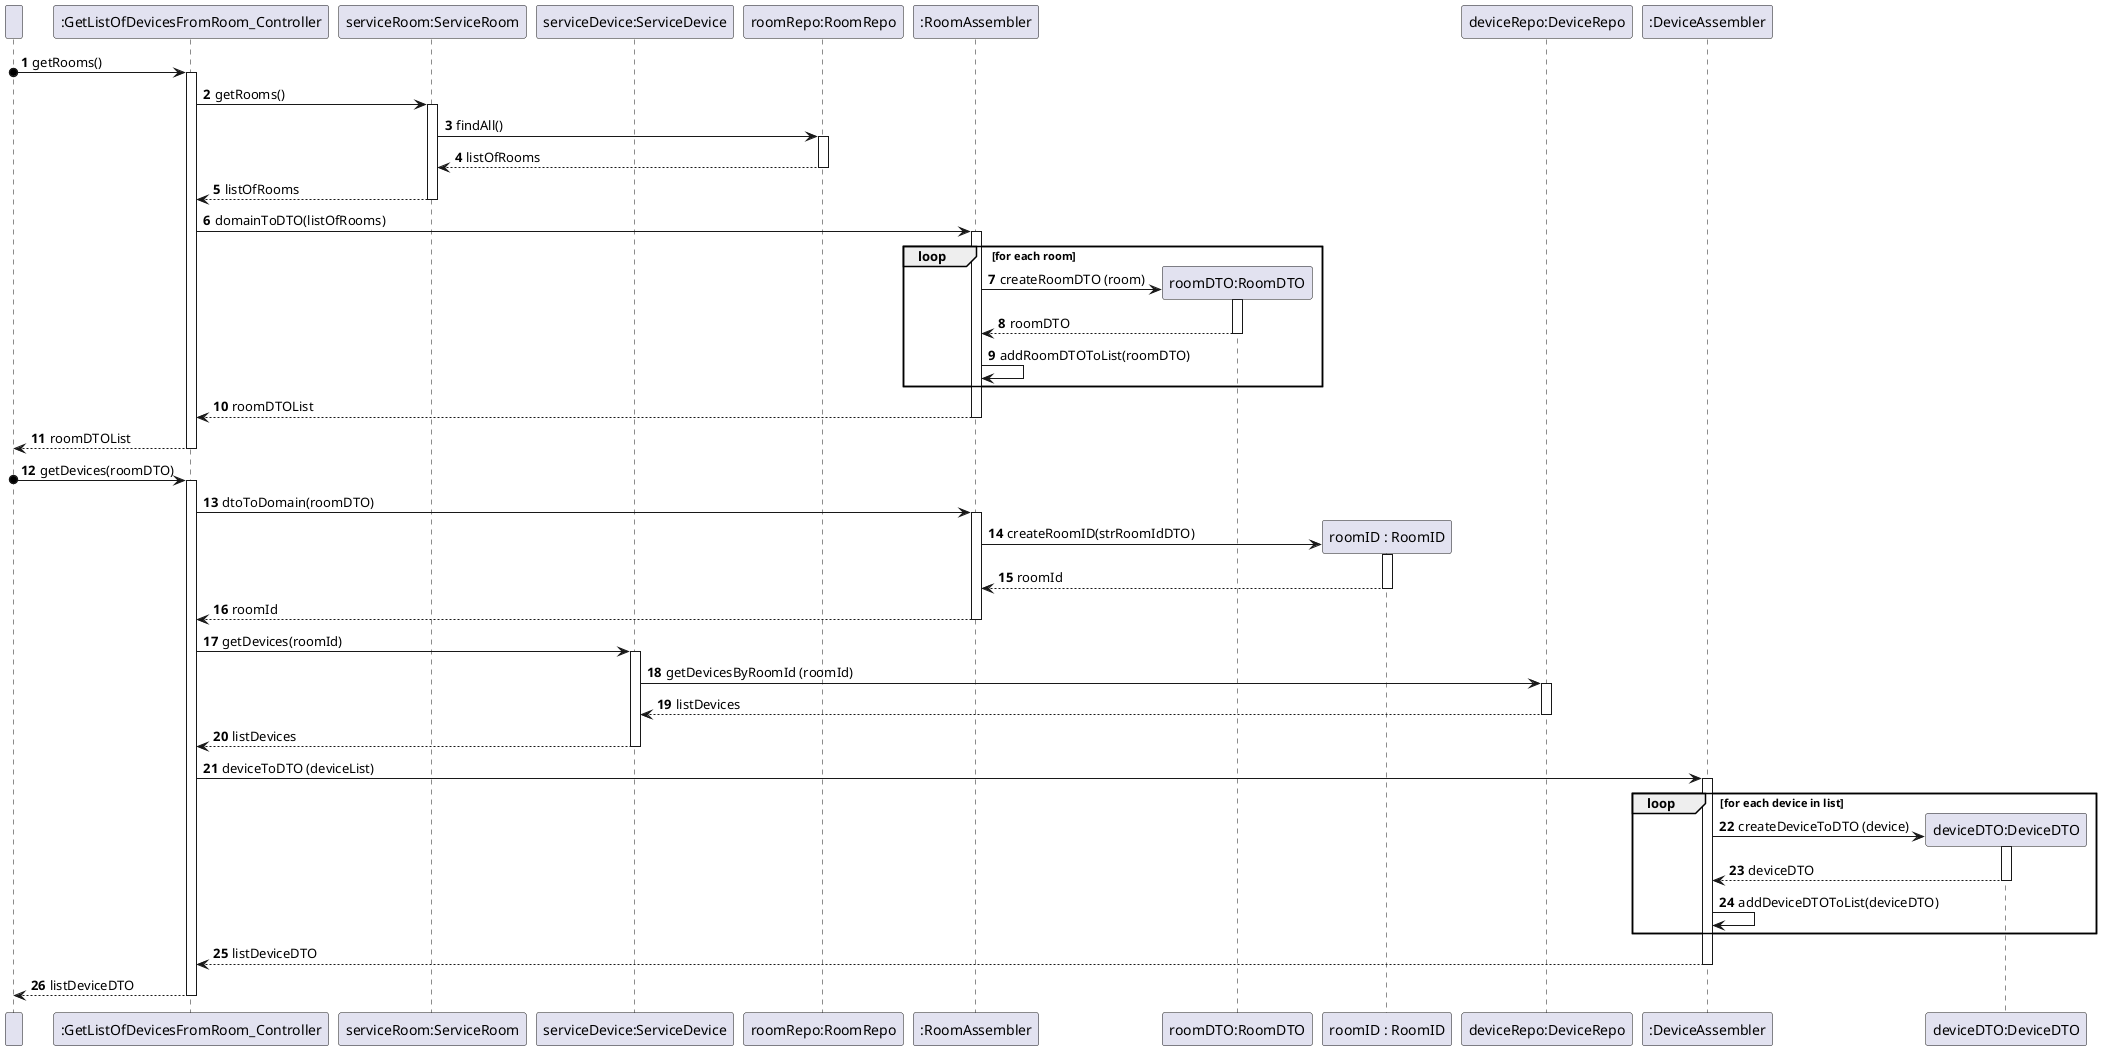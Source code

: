 @startuml
'https://plantuml.com/sequence-diagram
participant " " as User
participant ":GetListOfDevicesFromRoom_Controller" as GetListOfDevicesFromRoom_Controller

participant "serviceRoom:ServiceRoom" as ServiceRoom
participant "serviceDevice:ServiceDevice" as ServiceDevice

participant "roomRepo:RoomRepo" as RoomRepo
participant ":RoomAssembler" as RoomAssembler

participant "roomDTO:RoomDTO" as RoomDTO

participant "roomID : RoomID" as RoomID

participant "deviceRepo:DeviceRepo" as DeviceRepo
participant ":DeviceAssembler" as DeviceAssembler
participant "deviceDTO:DeviceDTO" as DeviceDTO

autonumber

User o-> GetListOfDevicesFromRoom_Controller: getRooms()

activate GetListOfDevicesFromRoom_Controller

GetListOfDevicesFromRoom_Controller -> ServiceRoom: getRooms()

activate ServiceRoom

ServiceRoom -> RoomRepo: findAll()

activate RoomRepo

RoomRepo --> ServiceRoom: listOfRooms

deactivate RoomRepo

ServiceRoom --> GetListOfDevicesFromRoom_Controller: listOfRooms

deactivate ServiceRoom

GetListOfDevicesFromRoom_Controller -> RoomAssembler : domainToDTO(listOfRooms)

activate RoomAssembler

loop for each room

    create RoomDTO

    RoomAssembler -> RoomDTO: createRoomDTO (room)

     activate RoomDTO

     RoomDTO --> RoomAssembler: roomDTO

      deactivate RoomDTO

     RoomAssembler -> RoomAssembler: addRoomDTOToList(roomDTO)

end
RoomAssembler --> GetListOfDevicesFromRoom_Controller: roomDTOList

deactivate RoomAssembler

GetListOfDevicesFromRoom_Controller --> User : roomDTOList

deactivate GetListOfDevicesFromRoom_Controller

User o-> GetListOfDevicesFromRoom_Controller: getDevices(roomDTO)

activate GetListOfDevicesFromRoom_Controller

GetListOfDevicesFromRoom_Controller -> RoomAssembler : dtoToDomain(roomDTO)

activate RoomAssembler

create RoomID

RoomAssembler -> RoomID: createRoomID(strRoomIdDTO)

activate RoomID

RoomID --> RoomAssembler: roomId

deactivate RoomID

RoomAssembler --> GetListOfDevicesFromRoom_Controller: roomId

deactivate RoomAssembler

GetListOfDevicesFromRoom_Controller -> ServiceDevice: getDevices(roomId)

activate ServiceDevice

ServiceDevice -> DeviceRepo: getDevicesByRoomId (roomId)

activate DeviceRepo

DeviceRepo --> ServiceDevice: listDevices

deactivate DeviceRepo

ServiceDevice --> GetListOfDevicesFromRoom_Controller: listDevices

deactivate ServiceDevice

GetListOfDevicesFromRoom_Controller  -> DeviceAssembler: deviceToDTO (deviceList)

activate DeviceAssembler

loop for each device in list
    create DeviceDTO

    DeviceAssembler -> DeviceDTO: createDeviceToDTO (device)

    activate DeviceDTO

    DeviceDTO --> DeviceAssembler: deviceDTO

    deactivate DeviceDTO

    DeviceAssembler -> DeviceAssembler: addDeviceDTOToList(deviceDTO)

end
DeviceAssembler --> GetListOfDevicesFromRoom_Controller: listDeviceDTO

deactivate DeviceAssembler

deactivate ServiceDevice

GetListOfDevicesFromRoom_Controller --> User : listDeviceDTO

deactivate GetListOfDevicesFromRoom_Controller






@enduml


